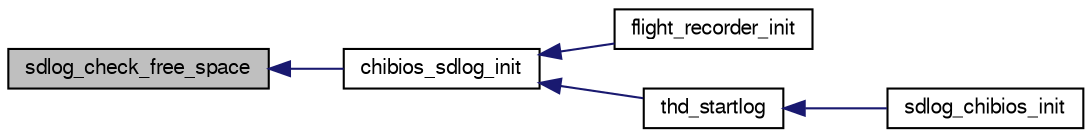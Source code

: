 digraph "sdlog_check_free_space"
{
  edge [fontname="FreeSans",fontsize="10",labelfontname="FreeSans",labelfontsize="10"];
  node [fontname="FreeSans",fontsize="10",shape=record];
  rankdir="LR";
  Node1 [label="sdlog_check_free_space",height=0.2,width=0.4,color="black", fillcolor="grey75", style="filled", fontcolor="black"];
  Node1 -> Node2 [dir="back",color="midnightblue",fontsize="10",style="solid",fontname="FreeSans"];
  Node2 [label="chibios_sdlog_init",height=0.2,width=0.4,color="black", fillcolor="white", style="filled",URL="$sdlog__chibios_8h.html#ad094fe3bc7f2da71d85d09484e25bfe6",tooltip="init chibios_sdlog structure "];
  Node2 -> Node3 [dir="back",color="midnightblue",fontsize="10",style="solid",fontname="FreeSans"];
  Node3 [label="flight_recorder_init",height=0.2,width=0.4,color="black", fillcolor="white", style="filled",URL="$flight__recorder_8h.html#aa176b4dd4bb9a4e49c51b7a989ec3c2c",tooltip="Init function. "];
  Node2 -> Node4 [dir="back",color="midnightblue",fontsize="10",style="solid",fontname="FreeSans"];
  Node4 [label="thd_startlog",height=0.2,width=0.4,color="black", fillcolor="white", style="filled",URL="$sdlog__chibios_8c.html#a7cf4c749454b496e749b47e614750109"];
  Node4 -> Node5 [dir="back",color="midnightblue",fontsize="10",style="solid",fontname="FreeSans"];
  Node5 [label="sdlog_chibios_init",height=0.2,width=0.4,color="black", fillcolor="white", style="filled",URL="$sdlog__chibios_8h.html#aeeba7682db35a9becddc07935f5d256a"];
}
